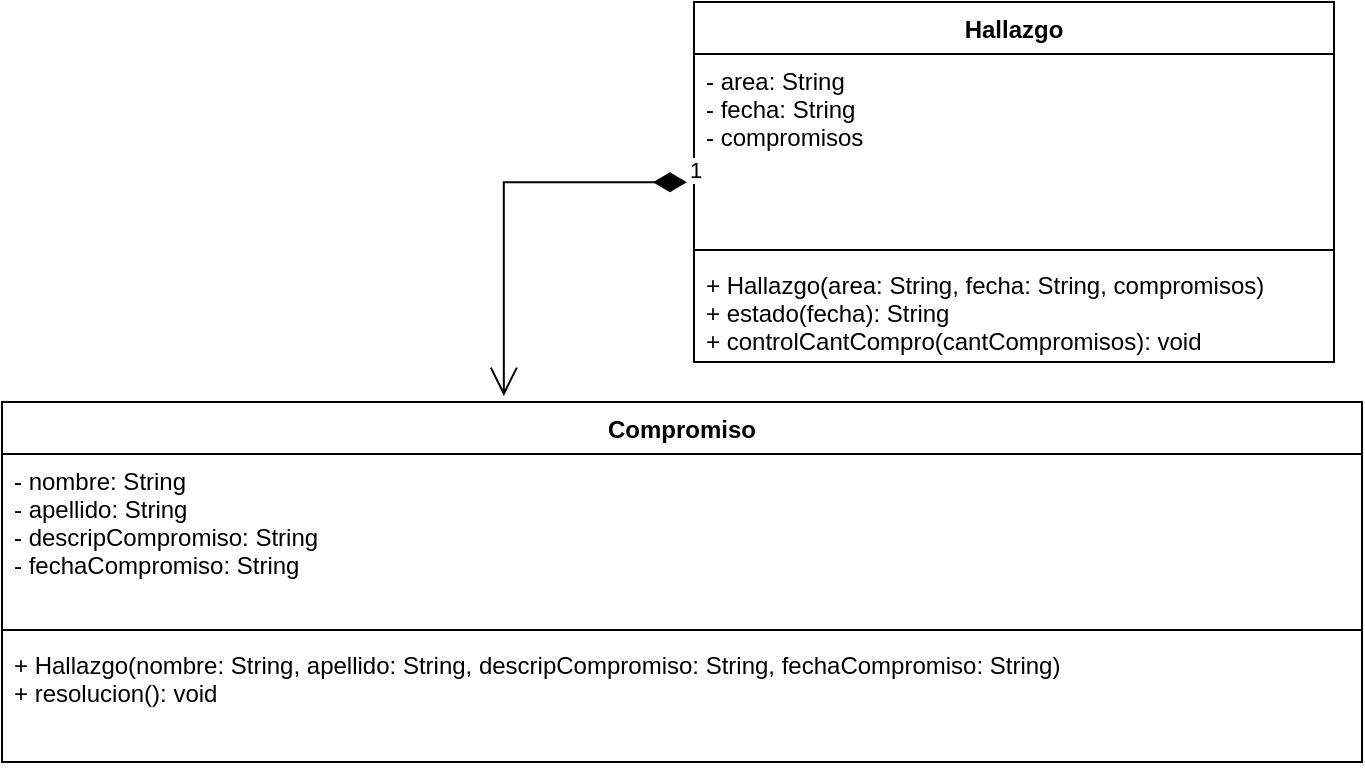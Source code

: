 <mxfile version="20.2.3" type="device"><diagram id="8TNBNUqP-ihAohIkKau_" name="Página-1"><mxGraphModel dx="782" dy="379" grid="1" gridSize="10" guides="1" tooltips="1" connect="1" arrows="1" fold="1" page="1" pageScale="1" pageWidth="827" pageHeight="1169" math="0" shadow="0"><root><mxCell id="0"/><mxCell id="1" parent="0"/><mxCell id="dEBtD5Naa5S_f3anRg_a-1" value="Compromiso" style="swimlane;fontStyle=1;align=center;verticalAlign=top;childLayout=stackLayout;horizontal=1;startSize=26;horizontalStack=0;resizeParent=1;resizeParentMax=0;resizeLast=0;collapsible=1;marginBottom=0;" parent="1" vertex="1"><mxGeometry x="74" y="220" width="680" height="180" as="geometry"/></mxCell><mxCell id="dEBtD5Naa5S_f3anRg_a-2" value="- nombre: String&#10;- apellido: String&#10;- descripCompromiso: String&#10;- fechaCompromiso: String&#10;" style="text;strokeColor=none;fillColor=none;align=left;verticalAlign=top;spacingLeft=4;spacingRight=4;overflow=hidden;rotatable=0;points=[[0,0.5],[1,0.5]];portConstraint=eastwest;" parent="dEBtD5Naa5S_f3anRg_a-1" vertex="1"><mxGeometry y="26" width="680" height="84" as="geometry"/></mxCell><mxCell id="dEBtD5Naa5S_f3anRg_a-3" value="" style="line;strokeWidth=1;fillColor=none;align=left;verticalAlign=middle;spacingTop=-1;spacingLeft=3;spacingRight=3;rotatable=0;labelPosition=right;points=[];portConstraint=eastwest;" parent="dEBtD5Naa5S_f3anRg_a-1" vertex="1"><mxGeometry y="110" width="680" height="8" as="geometry"/></mxCell><mxCell id="dEBtD5Naa5S_f3anRg_a-4" value="+ Hallazgo(nombre: String, apellido: String, descripCompromiso: String, fechaCompromiso: String)&#10;+ resolucion(): void&#10;" style="text;strokeColor=none;fillColor=none;align=left;verticalAlign=top;spacingLeft=4;spacingRight=4;overflow=hidden;rotatable=0;points=[[0,0.5],[1,0.5]];portConstraint=eastwest;" parent="dEBtD5Naa5S_f3anRg_a-1" vertex="1"><mxGeometry y="118" width="680" height="62" as="geometry"/></mxCell><mxCell id="dEBtD5Naa5S_f3anRg_a-5" value="Hallazgo" style="swimlane;fontStyle=1;align=center;verticalAlign=top;childLayout=stackLayout;horizontal=1;startSize=26;horizontalStack=0;resizeParent=1;resizeParentMax=0;resizeLast=0;collapsible=1;marginBottom=0;" parent="1" vertex="1"><mxGeometry x="420" y="20" width="320" height="180" as="geometry"/></mxCell><mxCell id="dEBtD5Naa5S_f3anRg_a-6" value="- area: String&#10;- fecha: String&#10;- compromisos" style="text;strokeColor=none;fillColor=none;align=left;verticalAlign=top;spacingLeft=4;spacingRight=4;overflow=hidden;rotatable=0;points=[[0,0.5],[1,0.5]];portConstraint=eastwest;" parent="dEBtD5Naa5S_f3anRg_a-5" vertex="1"><mxGeometry y="26" width="320" height="94" as="geometry"/></mxCell><mxCell id="dEBtD5Naa5S_f3anRg_a-7" value="" style="line;strokeWidth=1;fillColor=none;align=left;verticalAlign=middle;spacingTop=-1;spacingLeft=3;spacingRight=3;rotatable=0;labelPosition=right;points=[];portConstraint=eastwest;" parent="dEBtD5Naa5S_f3anRg_a-5" vertex="1"><mxGeometry y="120" width="320" height="8" as="geometry"/></mxCell><mxCell id="dEBtD5Naa5S_f3anRg_a-8" value="+ Hallazgo(area: String, fecha: String, compromisos)&#10;+ estado(fecha): String&#10;+ controlCantCompro(cantCompromisos): void&#10;" style="text;strokeColor=none;fillColor=none;align=left;verticalAlign=top;spacingLeft=4;spacingRight=4;overflow=hidden;rotatable=0;points=[[0,0.5],[1,0.5]];portConstraint=eastwest;" parent="dEBtD5Naa5S_f3anRg_a-5" vertex="1"><mxGeometry y="128" width="320" height="52" as="geometry"/></mxCell><mxCell id="dEBtD5Naa5S_f3anRg_a-11" value="1" style="endArrow=open;html=1;endSize=12;startArrow=diamondThin;startSize=14;startFill=1;edgeStyle=orthogonalEdgeStyle;align=left;verticalAlign=bottom;rounded=0;exitX=-0.011;exitY=0.682;exitDx=0;exitDy=0;exitPerimeter=0;entryX=0.369;entryY=-0.017;entryDx=0;entryDy=0;entryPerimeter=0;" parent="1" source="dEBtD5Naa5S_f3anRg_a-6" target="dEBtD5Naa5S_f3anRg_a-1" edge="1"><mxGeometry x="-1" y="3" relative="1" as="geometry"><mxPoint x="160" y="74.5" as="sourcePoint"/><mxPoint x="320" y="74.5" as="targetPoint"/></mxGeometry></mxCell></root></mxGraphModel></diagram></mxfile>